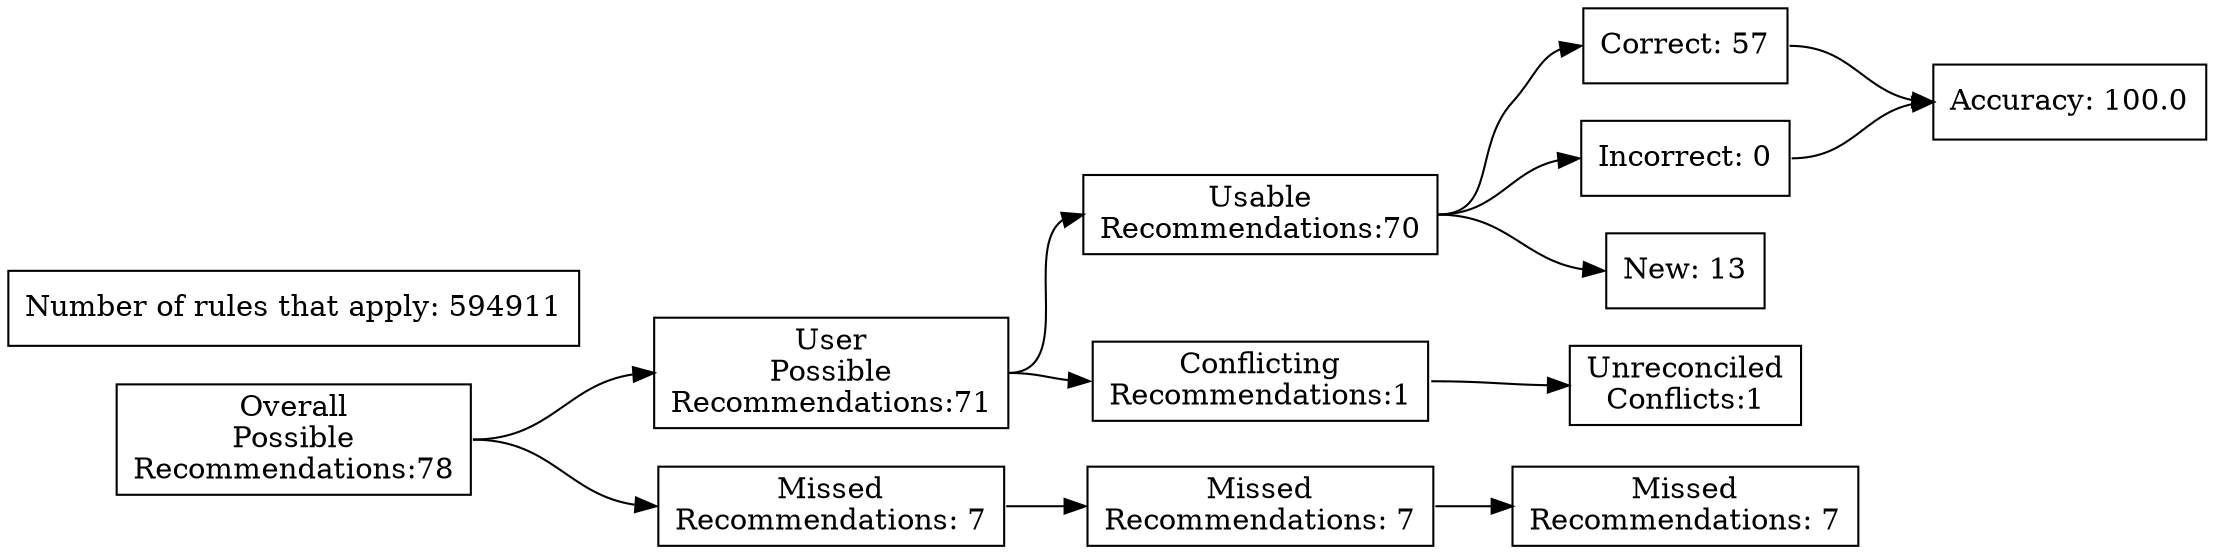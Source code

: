 digraph {
	graph [rankdir=LR]
	node [pos=r shape=box]
	edge [headport=w tailport=e]
		A [label="Overall
Possible
Recommendations:78"]
		B [label="User
Possible
Recommendations:71"]
		C [label="Missed
Recommendations: 7"]
		D [label="Usable
Recommendations:70"]
		E [label="Conflicting
Recommendations:1"]
		J [label="Missed
Recommendations: 7"]
		M [label="Unreconciled
Conflicts:1"]
		F [label="Correct: 57"]
		G [label="Incorrect: 0"]
		H [label="New: 13"]
		K [label="Missed
Recommendations: 7"]
		I [label="Accuracy: 100.0"]
		l [label="Number of rules that apply: 594911"]
			A -> B
			A -> C
			B -> D
			B -> E
			D -> F
			D -> G
			D -> H
			F -> I
			G -> I
			C -> J
			J -> K
			E -> M
}